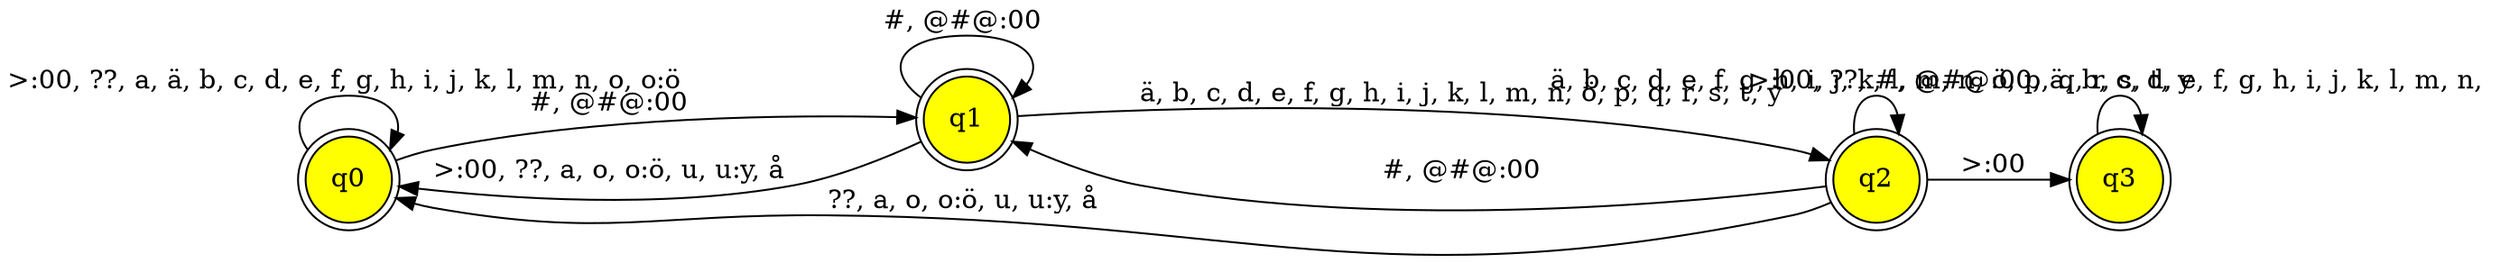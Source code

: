 // This graph generated with hfst-fst2txt
digraph "Vowel FRONTING # 1 CENTER=a:ä" {
charset = UTF8;
rankdir = LR;
node [shape=circle,style=filled,fillcolor=yellow]
q0 [shape=doublecircle,label="q0"] 
q1 [shape=doublecircle,label="q1"] 
q2 [shape=doublecircle,label="q2"] 
q3 [shape=doublecircle,label="q3"] 
q0 -> q0 [label=">:00, ??, a, ä, b, c, d, e, f, g, h, i, j, k, l, m, n, o, o:ö "];
q0 -> q1 [label="#, @#@:00 "];
q1 -> q0 [label=">:00, ??, a, o, o:ö, u, u:y, å "];
q1 -> q1 [label="#, @#@:00 "];
q1 -> q2 [label="ä, b, c, d, e, f, g, h, i, j, k, l, m, n, ö, p, q, r, s, t, y "];
q2 -> q0 [label="??, a, o, o:ö, u, u:y, å "];
q2 -> q1 [label="#, @#@:00 "];
q2 -> q2 [label="ä, b, c, d, e, f, g, h, i, j, k, l, m, n, ö, p, q, r, s, t, y "];
q2 -> q3 [label=">:00 "];
q3 -> q3 [label=">:00, ??, #, @#@:00, ä, b, c, d, e, f, g, h, i, j, k, l, m, n, "];
}
